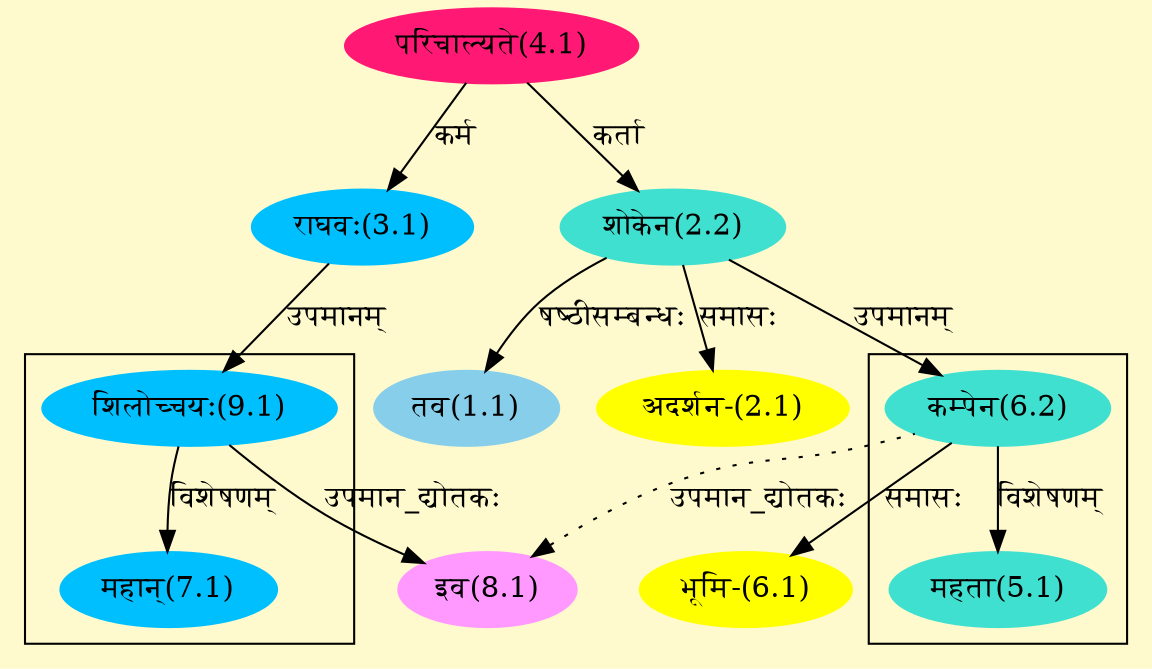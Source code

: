 digraph G{
rankdir=BT;
 compound=true;
 bgcolor="lemonchiffon1";

subgraph cluster_1{
Node5_1 [style=filled, color="#40E0D0" label = "महता(5.1)"]
Node6_2 [style=filled, color="#40E0D0" label = "कम्पेन(6.2)"]

}

subgraph cluster_2{
Node7_1 [style=filled, color="#00BFFF" label = "महान्(7.1)"]
Node9_1 [style=filled, color="#00BFFF" label = "शिलोच्चयः(9.1)"]

}
Node1_1 [style=filled, color="#87CEEB" label = "तव(1.1)"]
Node2_2 [style=filled, color="#40E0D0" label = "शोकेन(2.2)"]
Node2_1 [style=filled, color="#FFFF00" label = "अदर्शन-(2.1)"]
Node4_1 [style=filled, color="#FF1975" label = "परिचाल्यते(4.1)"]
Node3_1 [style=filled, color="#00BFFF" label = "राघवः(3.1)"]
Node [style=filled, color="" label = "()"]
Node6_1 [style=filled, color="#FFFF00" label = "भूमि-(6.1)"]
Node6_2 [style=filled, color="#40E0D0" label = "कम्पेन(6.2)"]
Node8_1 [style=filled, color="#FF99FF" label = "इव(8.1)"]
Node9_1 [style=filled, color="#00BFFF" label = "शिलोच्चयः(9.1)"]
/* Start of Relations section */

Node1_1 -> Node2_2 [  label="षष्ठीसम्बन्धः"  dir="back" ]
Node2_1 -> Node2_2 [  label="समासः"  dir="back" ]
Node2_2 -> Node4_1 [  label="कर्ता"  dir="back" ]
Node3_1 -> Node4_1 [  label="कर्म"  dir="back" ]
Node5_1 -> Node6_2 [  label="विशेषणम्"  dir="back" ]
Node6_1 -> Node6_2 [  label="समासः"  dir="back" ]
Node6_2 -> Node2_2 [  label="उपमानम्"  dir="back" ]
Node7_1 -> Node9_1 [  label="विशेषणम्"  dir="back" ]
Node8_1 -> Node9_1 [  label="उपमान_द्योतकः"  dir="back" ]
Node8_1 -> Node6_2 [ style=dotted label="उपमान_द्योतकः"  dir="back" ]
Node9_1 -> Node3_1 [  label="उपमानम्"  dir="back" ]
}
